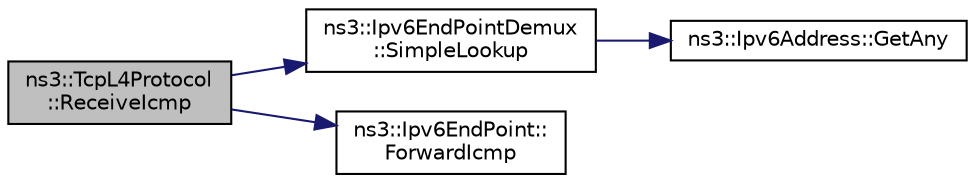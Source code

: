 digraph "ns3::TcpL4Protocol::ReceiveIcmp"
{
  edge [fontname="Helvetica",fontsize="10",labelfontname="Helvetica",labelfontsize="10"];
  node [fontname="Helvetica",fontsize="10",shape=record];
  rankdir="LR";
  Node1 [label="ns3::TcpL4Protocol\l::ReceiveIcmp",height=0.2,width=0.4,color="black", fillcolor="grey75", style="filled", fontcolor="black"];
  Node1 -> Node2 [color="midnightblue",fontsize="10",style="solid"];
  Node2 [label="ns3::Ipv6EndPointDemux\l::SimpleLookup",height=0.2,width=0.4,color="black", fillcolor="white", style="filled",URL="$d8/da4/classns3_1_1Ipv6EndPointDemux.html#aa6fa6603f213bd48e6b03e68d6cef80b",tooltip="Simple lookup for a four-tuple match. "];
  Node2 -> Node3 [color="midnightblue",fontsize="10",style="solid"];
  Node3 [label="ns3::Ipv6Address::GetAny",height=0.2,width=0.4,color="black", fillcolor="white", style="filled",URL="$d5/de6/classns3_1_1Ipv6Address.html#a2783e8badfc98c8b0a8508bba6e1b91e",tooltip="Get the \"any\" (::) Ipv6Address. "];
  Node1 -> Node4 [color="midnightblue",fontsize="10",style="solid"];
  Node4 [label="ns3::Ipv6EndPoint::\lForwardIcmp",height=0.2,width=0.4,color="black", fillcolor="white", style="filled",URL="$d0/df3/classns3_1_1Ipv6EndPoint.html#ac5995f5c6c1f15fc8ef7d8daf76167ad",tooltip="Forward the ICMP packet to the upper level. "];
}
